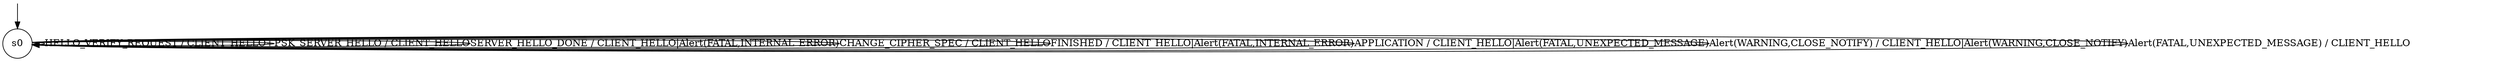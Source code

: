 digraph g {

	s0 [shape="circle" label="s0"];
	s0 -> s0 [label="HELLO_VERIFY_REQUEST / CLIENT_HELLO+"];
	s0 -> s0 [label="PSK_SERVER_HELLO / CLIENT_HELLO"];
	s0 -> s0 [label="SERVER_HELLO_DONE / CLIENT_HELLO|Alert(FATAL,INTERNAL_ERROR)"];
	s0 -> s0 [label="CHANGE_CIPHER_SPEC / CLIENT_HELLO"];
	s0 -> s0 [label="FINISHED / CLIENT_HELLO|Alert(FATAL,INTERNAL_ERROR)"];
	s0 -> s0 [label="APPLICATION / CLIENT_HELLO|Alert(FATAL,UNEXPECTED_MESSAGE)"];
	s0 -> s0 [label="Alert(WARNING,CLOSE_NOTIFY) / CLIENT_HELLO|Alert(WARNING,CLOSE_NOTIFY)"];
	s0 -> s0 [label="Alert(FATAL,UNEXPECTED_MESSAGE) / CLIENT_HELLO"];

__start0 [label="" shape="none" width="0" height="0"];
__start0 -> s0;

}
